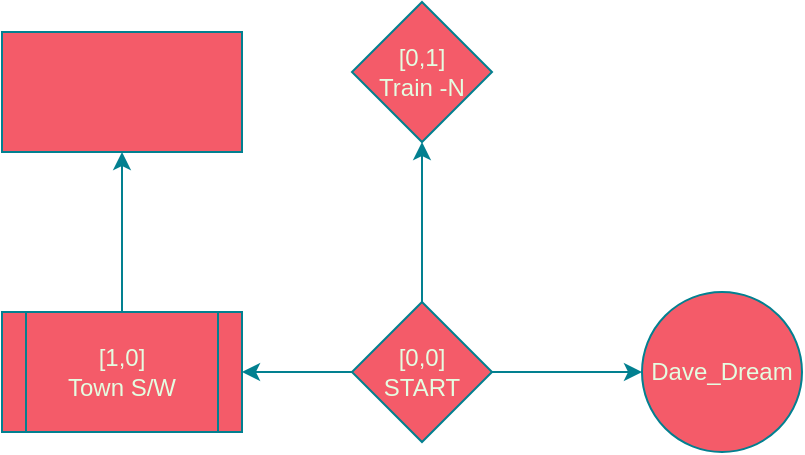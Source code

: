 <mxfile version="24.5.3" type="github">
  <diagram name="Page-1" id="KuPHXeLFAt8E-F-tIeb9">
    <mxGraphModel dx="1434" dy="738" grid="1" gridSize="10" guides="1" tooltips="1" connect="1" arrows="1" fold="1" page="1" pageScale="1" pageWidth="850" pageHeight="1100" math="0" shadow="0">
      <root>
        <mxCell id="0" />
        <mxCell id="1" parent="0" />
        <mxCell id="aNHXKhNbydH0xrQMlsHp-3" value="" style="edgeStyle=orthogonalEdgeStyle;rounded=0;orthogonalLoop=1;jettySize=auto;html=1;strokeColor=#028090;fontColor=#E4FDE1;fillColor=#F45B69;" edge="1" parent="1" source="aNHXKhNbydH0xrQMlsHp-1" target="aNHXKhNbydH0xrQMlsHp-2">
          <mxGeometry relative="1" as="geometry" />
        </mxCell>
        <mxCell id="aNHXKhNbydH0xrQMlsHp-5" value="" style="edgeStyle=orthogonalEdgeStyle;rounded=0;orthogonalLoop=1;jettySize=auto;html=1;strokeColor=#028090;fontColor=#E4FDE1;fillColor=#F45B69;" edge="1" parent="1" source="aNHXKhNbydH0xrQMlsHp-1" target="aNHXKhNbydH0xrQMlsHp-4">
          <mxGeometry relative="1" as="geometry" />
        </mxCell>
        <mxCell id="aNHXKhNbydH0xrQMlsHp-7" value="" style="edgeStyle=orthogonalEdgeStyle;rounded=0;orthogonalLoop=1;jettySize=auto;html=1;strokeColor=#028090;fontColor=#E4FDE1;fillColor=#F45B69;" edge="1" parent="1" source="aNHXKhNbydH0xrQMlsHp-1" target="aNHXKhNbydH0xrQMlsHp-6">
          <mxGeometry relative="1" as="geometry" />
        </mxCell>
        <mxCell id="aNHXKhNbydH0xrQMlsHp-1" value="[0,0]&lt;div&gt;START&lt;/div&gt;" style="rhombus;whiteSpace=wrap;html=1;strokeColor=#028090;fontColor=#E4FDE1;fillColor=#F45B69;" vertex="1" parent="1">
          <mxGeometry x="390" y="340" width="70" height="70" as="geometry" />
        </mxCell>
        <mxCell id="aNHXKhNbydH0xrQMlsHp-2" value="Dave_Dream" style="ellipse;whiteSpace=wrap;html=1;fillColor=#F45B69;strokeColor=#028090;fontColor=#E4FDE1;" vertex="1" parent="1">
          <mxGeometry x="535" y="335" width="80" height="80" as="geometry" />
        </mxCell>
        <mxCell id="aNHXKhNbydH0xrQMlsHp-11" value="" style="edgeStyle=orthogonalEdgeStyle;rounded=0;orthogonalLoop=1;jettySize=auto;html=1;strokeColor=#028090;fontColor=#E4FDE1;fillColor=#F45B69;" edge="1" parent="1" source="aNHXKhNbydH0xrQMlsHp-4" target="aNHXKhNbydH0xrQMlsHp-10">
          <mxGeometry relative="1" as="geometry" />
        </mxCell>
        <mxCell id="aNHXKhNbydH0xrQMlsHp-4" value="&lt;div&gt;[1,0]&lt;/div&gt;Town S/W" style="shape=process;whiteSpace=wrap;html=1;backgroundOutline=1;fillColor=#F45B69;strokeColor=#028090;fontColor=#E4FDE1;" vertex="1" parent="1">
          <mxGeometry x="215" y="345" width="120" height="60" as="geometry" />
        </mxCell>
        <mxCell id="aNHXKhNbydH0xrQMlsHp-6" value="[0,1]&lt;div&gt;Train -N&lt;/div&gt;" style="rhombus;whiteSpace=wrap;html=1;strokeColor=#028090;fontColor=#E4FDE1;fillColor=#F45B69;" vertex="1" parent="1">
          <mxGeometry x="390" y="190" width="70" height="70" as="geometry" />
        </mxCell>
        <mxCell id="aNHXKhNbydH0xrQMlsHp-10" value="" style="whiteSpace=wrap;html=1;fillColor=#F45B69;strokeColor=#028090;fontColor=#E4FDE1;" vertex="1" parent="1">
          <mxGeometry x="215" y="205" width="120" height="60" as="geometry" />
        </mxCell>
      </root>
    </mxGraphModel>
  </diagram>
</mxfile>
